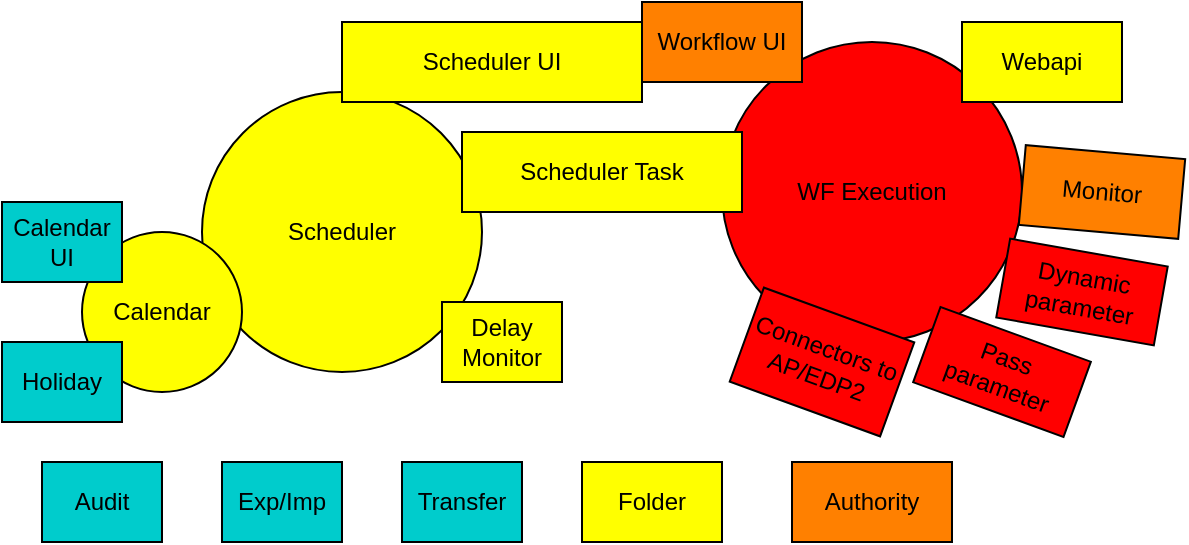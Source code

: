<mxfile version="11.1.4" type="github"><diagram id="WrMrnn_xkAYBiO1sDNDA" name="Page-1"><mxGraphModel dx="1037" dy="637" grid="1" gridSize="10" guides="1" tooltips="1" connect="1" arrows="1" fold="1" page="1" pageScale="1" pageWidth="1654" pageHeight="1169" math="0" shadow="0"><root><mxCell id="0"/><mxCell id="1" parent="0"/><mxCell id="ppPx0SE-iNM0lMeHbUDh-1" value="WF Execution" style="ellipse;whiteSpace=wrap;html=1;aspect=fixed;fillColor=#FF0000;strokeColor=#000000;fontColor=#000000;" parent="1" vertex="1"><mxGeometry x="540" y="240" width="150" height="150" as="geometry"/></mxCell><mxCell id="ppPx0SE-iNM0lMeHbUDh-3" value="Connectors to AP/EDP2" style="rounded=0;whiteSpace=wrap;html=1;fontFamily=Helvetica;fontSize=12;fontColor=#000000;align=center;strokeColor=#000000;fillColor=#FF0000;rotation=20;" parent="1" vertex="1"><mxGeometry x="550" y="375" width="80" height="50" as="geometry"/></mxCell><mxCell id="ppPx0SE-iNM0lMeHbUDh-4" value="Pass parameter" style="rounded=0;whiteSpace=wrap;html=1;fontFamily=Helvetica;fontSize=12;fontColor=#000000;align=center;strokeColor=#000000;fillColor=#FF0000;rotation=20;" parent="1" vertex="1"><mxGeometry x="640" y="385" width="80" height="40" as="geometry"/></mxCell><mxCell id="ppPx0SE-iNM0lMeHbUDh-5" value="Scheduler" style="ellipse;whiteSpace=wrap;html=1;aspect=fixed;strokeColor=#000000;fillColor=#FFFF00;fontColor=#000000;" parent="1" vertex="1"><mxGeometry x="280" y="265" width="140" height="140" as="geometry"/></mxCell><mxCell id="ppPx0SE-iNM0lMeHbUDh-6" value="Calendar" style="ellipse;whiteSpace=wrap;html=1;aspect=fixed;strokeColor=#000000;fillColor=#FFFF00;fontColor=#000000;" parent="1" vertex="1"><mxGeometry x="220" y="335" width="80" height="80" as="geometry"/></mxCell><mxCell id="ppPx0SE-iNM0lMeHbUDh-8" value="Webapi" style="rounded=0;whiteSpace=wrap;html=1;fontFamily=Helvetica;fontSize=12;fontColor=#000000;align=center;strokeColor=#000000;fillColor=#FFFF00;" parent="1" vertex="1"><mxGeometry x="660" y="230" width="80" height="40" as="geometry"/></mxCell><mxCell id="ppPx0SE-iNM0lMeHbUDh-9" value="Exp/Imp" style="rounded=0;whiteSpace=wrap;html=1;fontFamily=Helvetica;fontSize=12;fontColor=#000000;align=center;strokeColor=#000000;fillColor=#00CCCC;" parent="1" vertex="1"><mxGeometry x="290" y="450" width="60" height="40" as="geometry"/></mxCell><mxCell id="ppPx0SE-iNM0lMeHbUDh-10" value="Transfer" style="rounded=0;whiteSpace=wrap;html=1;fontFamily=Helvetica;fontSize=12;fontColor=#000000;align=center;strokeColor=#000000;fillColor=#00CCCC;" parent="1" vertex="1"><mxGeometry x="380" y="450" width="60" height="40" as="geometry"/></mxCell><mxCell id="ppPx0SE-iNM0lMeHbUDh-17" value="Scheduler Task" style="rounded=0;whiteSpace=wrap;html=1;fontFamily=Helvetica;fontSize=12;fontColor=#000000;align=center;strokeColor=#000000;fillColor=#FFFF00;" parent="1" vertex="1"><mxGeometry x="410" y="285" width="140" height="40" as="geometry"/></mxCell><mxCell id="ppPx0SE-iNM0lMeHbUDh-19" value="Scheduler UI" style="rounded=0;whiteSpace=wrap;html=1;fontFamily=Helvetica;fontSize=12;fontColor=#000000;align=center;strokeColor=#000000;fillColor=#FFFF00;" parent="1" vertex="1"><mxGeometry x="350" y="230" width="150" height="40" as="geometry"/></mxCell><mxCell id="ppPx0SE-iNM0lMeHbUDh-20" value="Calendar UI" style="rounded=0;whiteSpace=wrap;html=1;fontFamily=Helvetica;fontSize=12;fontColor=#000000;align=center;strokeColor=#000000;fillColor=#00CCCC;" parent="1" vertex="1"><mxGeometry x="180" y="320" width="60" height="40" as="geometry"/></mxCell><mxCell id="ppPx0SE-iNM0lMeHbUDh-21" value="Holiday" style="rounded=0;whiteSpace=wrap;html=1;fontFamily=Helvetica;fontSize=12;fontColor=#000000;align=center;strokeColor=#000000;fillColor=#00CCCC;" parent="1" vertex="1"><mxGeometry x="180" y="390" width="60" height="40" as="geometry"/></mxCell><mxCell id="ppPx0SE-iNM0lMeHbUDh-24" value="Monitor" style="rounded=0;whiteSpace=wrap;html=1;fontFamily=Helvetica;fontSize=12;fontColor=#000000;align=center;strokeColor=#000000;fillColor=#FF8000;rotation=5;" parent="1" vertex="1"><mxGeometry x="690" y="295" width="80" height="40" as="geometry"/></mxCell><mxCell id="pu2w9-FzZlGdTxsabpHd-1" value="Delay Monitor" style="rounded=0;whiteSpace=wrap;html=1;fontFamily=Helvetica;fontSize=12;fontColor=#000000;align=center;strokeColor=#000000;fillColor=#FFFF00;" parent="1" vertex="1"><mxGeometry x="400" y="370" width="60" height="40" as="geometry"/></mxCell><mxCell id="pu2w9-FzZlGdTxsabpHd-2" value="Folder" style="rounded=0;whiteSpace=wrap;html=1;fontFamily=Helvetica;fontSize=12;fontColor=#000000;align=center;strokeColor=#000000;fillColor=#FFFF00;" parent="1" vertex="1"><mxGeometry x="470" y="450" width="70" height="40" as="geometry"/></mxCell><mxCell id="pu2w9-FzZlGdTxsabpHd-3" value="Authority" style="rounded=0;whiteSpace=wrap;html=1;fontFamily=Helvetica;fontSize=12;fontColor=#000000;align=center;strokeColor=#000000;fillColor=#FF8000;" parent="1" vertex="1"><mxGeometry x="575" y="450" width="80" height="40" as="geometry"/></mxCell><mxCell id="ppPx0SE-iNM0lMeHbUDh-7" value="Workflow UI" style="rounded=0;whiteSpace=wrap;html=1;fontFamily=Helvetica;fontSize=12;fontColor=#000000;align=center;strokeColor=#000000;fillColor=#FF8000;" parent="1" vertex="1"><mxGeometry x="500" y="220" width="80" height="40" as="geometry"/></mxCell><mxCell id="pu2w9-FzZlGdTxsabpHd-4" value="Audit" style="rounded=0;whiteSpace=wrap;html=1;fontFamily=Helvetica;fontSize=12;fontColor=#000000;align=center;strokeColor=#000000;fillColor=#00CCCC;" parent="1" vertex="1"><mxGeometry x="200" y="450" width="60" height="40" as="geometry"/></mxCell><mxCell id="kLnMrsaiNAEFI6XBptF1-1" value="Dynamic parameter" style="rounded=0;whiteSpace=wrap;html=1;fontFamily=Helvetica;fontSize=12;fontColor=#000000;align=center;strokeColor=#000000;fillColor=#FF0000;rotation=10;" vertex="1" parent="1"><mxGeometry x="680" y="345" width="80" height="40" as="geometry"/></mxCell></root></mxGraphModel></diagram></mxfile>